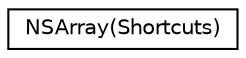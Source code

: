 digraph "Graphical Class Hierarchy"
{
  edge [fontname="Helvetica",fontsize="10",labelfontname="Helvetica",labelfontsize="10"];
  node [fontname="Helvetica",fontsize="10",shape=record];
  rankdir="LR";
  Node1 [label="NSArray(Shortcuts)",height=0.2,width=0.4,color="black", fillcolor="white", style="filled",URL="$category_n_s_array_07_shortcuts_08.html"];
}
